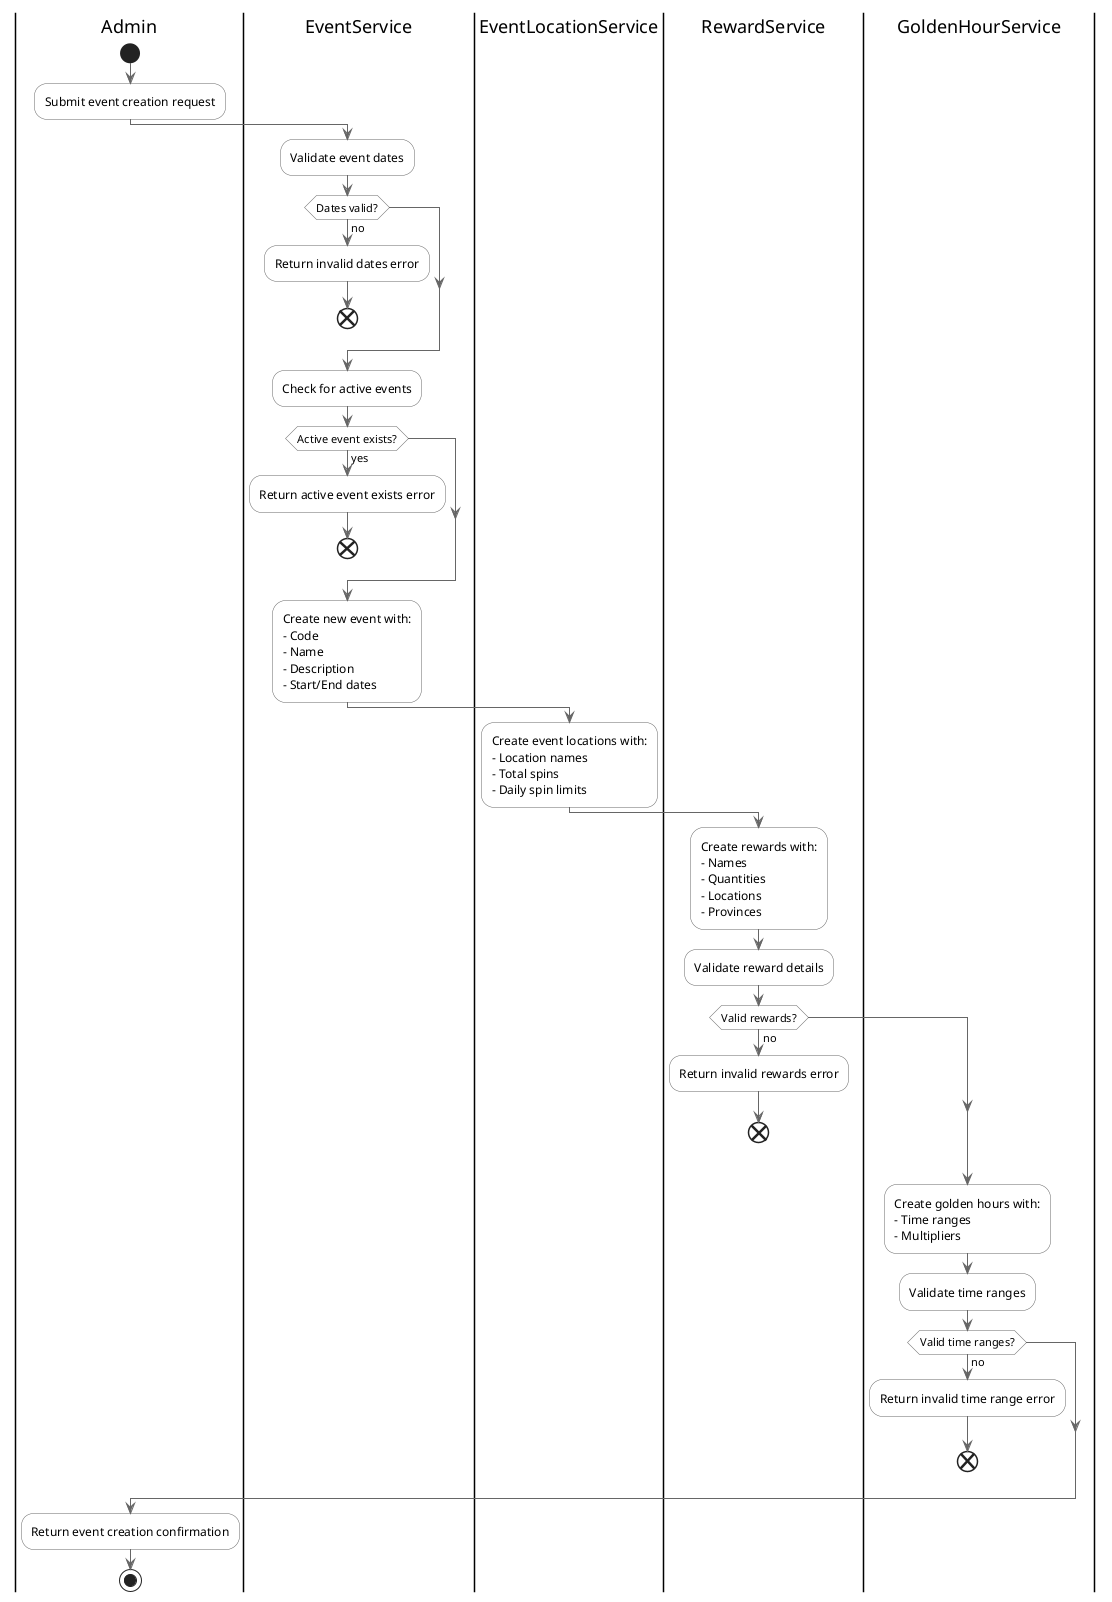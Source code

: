 @startuml Event Creation Flow

' Style settings
skinparam {
    ArrowColor #666666
    BackgroundColor white
    ActivityBackgroundColor white
    ActivityBorderColor #666666
    ActivityDiamondBackgroundColor white
    ActivityDiamondBorderColor #666666
}

|Admin|
start
:Submit event creation request;

|EventService|
:Validate event dates;
if (Dates valid?) is (no) then
    :Return invalid dates error;
    end
endif

:Check for active events;
if (Active event exists?) is (yes) then
    :Return active event exists error;
    end
endif

:Create new event with:
- Code
- Name
- Description
- Start/End dates;

|EventLocationService|
:Create event locations with:
- Location names
- Total spins
- Daily spin limits;

|RewardService|
:Create rewards with:
- Names
- Quantities
- Locations
- Provinces;

:Validate reward details;
if (Valid rewards?) is (no) then
    :Return invalid rewards error;
    end
endif

|GoldenHourService|
:Create golden hours with:
- Time ranges
- Multipliers;

:Validate time ranges;
if (Valid time ranges?) is (no) then
    :Return invalid time range error;
    end
endif

|Admin|
:Return event creation confirmation;
stop

@enduml